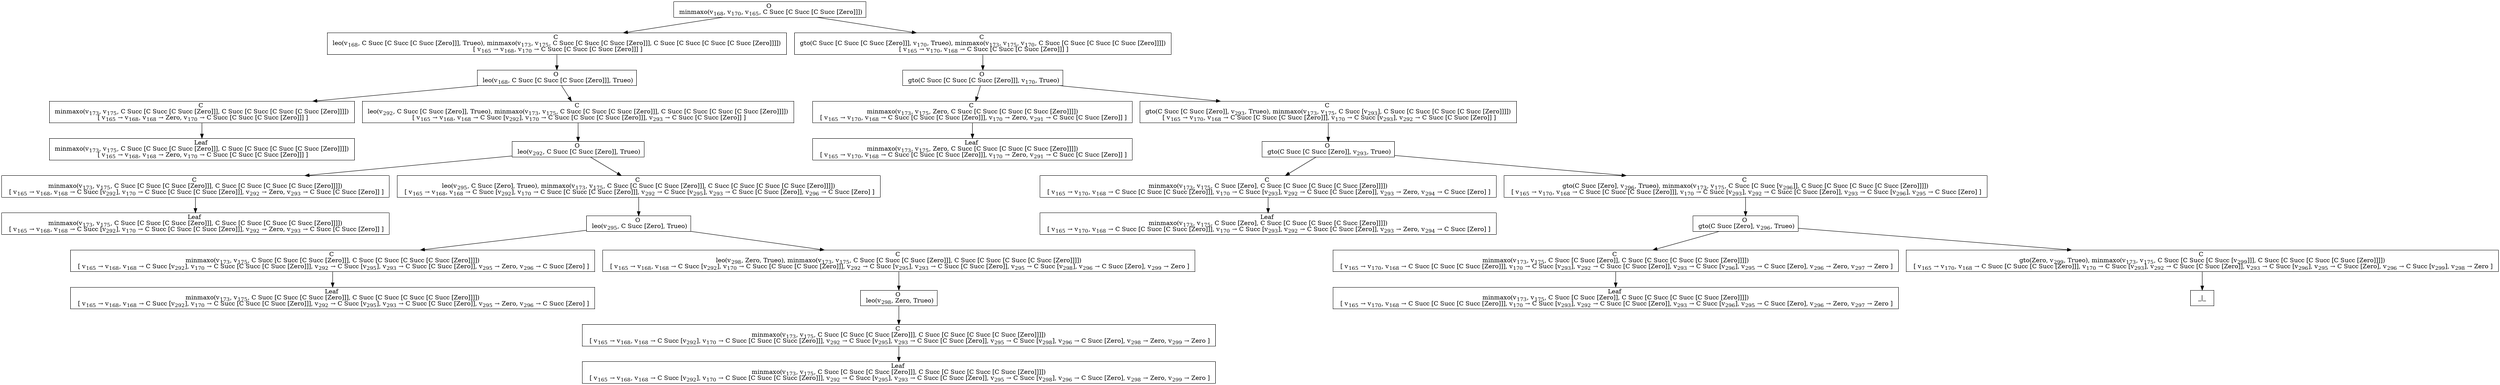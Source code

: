 digraph {
    graph [rankdir=TB
          ,bgcolor=transparent];
    node [shape=box
         ,fillcolor=white
         ,style=filled];
    0 [label=<O <BR/> minmaxo(v<SUB>168</SUB>, v<SUB>170</SUB>, v<SUB>165</SUB>, C Succ [C Succ [C Succ [Zero]]])>];
    1 [label=<C <BR/> leo(v<SUB>168</SUB>, C Succ [C Succ [C Succ [Zero]]], Trueo), minmaxo(v<SUB>173</SUB>, v<SUB>175</SUB>, C Succ [C Succ [C Succ [Zero]]], C Succ [C Succ [C Succ [C Succ [Zero]]]]) <BR/>  [ v<SUB>165</SUB> &rarr; v<SUB>168</SUB>, v<SUB>170</SUB> &rarr; C Succ [C Succ [C Succ [Zero]]] ] >];
    2 [label=<C <BR/> gto(C Succ [C Succ [C Succ [Zero]]], v<SUB>170</SUB>, Trueo), minmaxo(v<SUB>173</SUB>, v<SUB>175</SUB>, v<SUB>170</SUB>, C Succ [C Succ [C Succ [C Succ [Zero]]]]) <BR/>  [ v<SUB>165</SUB> &rarr; v<SUB>170</SUB>, v<SUB>168</SUB> &rarr; C Succ [C Succ [C Succ [Zero]]] ] >];
    3 [label=<O <BR/> leo(v<SUB>168</SUB>, C Succ [C Succ [C Succ [Zero]]], Trueo)>];
    4 [label=<C <BR/> minmaxo(v<SUB>173</SUB>, v<SUB>175</SUB>, C Succ [C Succ [C Succ [Zero]]], C Succ [C Succ [C Succ [C Succ [Zero]]]]) <BR/>  [ v<SUB>165</SUB> &rarr; v<SUB>168</SUB>, v<SUB>168</SUB> &rarr; Zero, v<SUB>170</SUB> &rarr; C Succ [C Succ [C Succ [Zero]]] ] >];
    5 [label=<C <BR/> leo(v<SUB>292</SUB>, C Succ [C Succ [Zero]], Trueo), minmaxo(v<SUB>173</SUB>, v<SUB>175</SUB>, C Succ [C Succ [C Succ [Zero]]], C Succ [C Succ [C Succ [C Succ [Zero]]]]) <BR/>  [ v<SUB>165</SUB> &rarr; v<SUB>168</SUB>, v<SUB>168</SUB> &rarr; C Succ [v<SUB>292</SUB>], v<SUB>170</SUB> &rarr; C Succ [C Succ [C Succ [Zero]]], v<SUB>293</SUB> &rarr; C Succ [C Succ [Zero]] ] >];
    6 [label=<Leaf <BR/> minmaxo(v<SUB>173</SUB>, v<SUB>175</SUB>, C Succ [C Succ [C Succ [Zero]]], C Succ [C Succ [C Succ [C Succ [Zero]]]]) <BR/>  [ v<SUB>165</SUB> &rarr; v<SUB>168</SUB>, v<SUB>168</SUB> &rarr; Zero, v<SUB>170</SUB> &rarr; C Succ [C Succ [C Succ [Zero]]] ] >];
    7 [label=<O <BR/> leo(v<SUB>292</SUB>, C Succ [C Succ [Zero]], Trueo)>];
    8 [label=<C <BR/> minmaxo(v<SUB>173</SUB>, v<SUB>175</SUB>, C Succ [C Succ [C Succ [Zero]]], C Succ [C Succ [C Succ [C Succ [Zero]]]]) <BR/>  [ v<SUB>165</SUB> &rarr; v<SUB>168</SUB>, v<SUB>168</SUB> &rarr; C Succ [v<SUB>292</SUB>], v<SUB>170</SUB> &rarr; C Succ [C Succ [C Succ [Zero]]], v<SUB>292</SUB> &rarr; Zero, v<SUB>293</SUB> &rarr; C Succ [C Succ [Zero]] ] >];
    9 [label=<C <BR/> leo(v<SUB>295</SUB>, C Succ [Zero], Trueo), minmaxo(v<SUB>173</SUB>, v<SUB>175</SUB>, C Succ [C Succ [C Succ [Zero]]], C Succ [C Succ [C Succ [C Succ [Zero]]]]) <BR/>  [ v<SUB>165</SUB> &rarr; v<SUB>168</SUB>, v<SUB>168</SUB> &rarr; C Succ [v<SUB>292</SUB>], v<SUB>170</SUB> &rarr; C Succ [C Succ [C Succ [Zero]]], v<SUB>292</SUB> &rarr; C Succ [v<SUB>295</SUB>], v<SUB>293</SUB> &rarr; C Succ [C Succ [Zero]], v<SUB>296</SUB> &rarr; C Succ [Zero] ] >];
    10 [label=<Leaf <BR/> minmaxo(v<SUB>173</SUB>, v<SUB>175</SUB>, C Succ [C Succ [C Succ [Zero]]], C Succ [C Succ [C Succ [C Succ [Zero]]]]) <BR/>  [ v<SUB>165</SUB> &rarr; v<SUB>168</SUB>, v<SUB>168</SUB> &rarr; C Succ [v<SUB>292</SUB>], v<SUB>170</SUB> &rarr; C Succ [C Succ [C Succ [Zero]]], v<SUB>292</SUB> &rarr; Zero, v<SUB>293</SUB> &rarr; C Succ [C Succ [Zero]] ] >];
    11 [label=<O <BR/> leo(v<SUB>295</SUB>, C Succ [Zero], Trueo)>];
    12 [label=<C <BR/> minmaxo(v<SUB>173</SUB>, v<SUB>175</SUB>, C Succ [C Succ [C Succ [Zero]]], C Succ [C Succ [C Succ [C Succ [Zero]]]]) <BR/>  [ v<SUB>165</SUB> &rarr; v<SUB>168</SUB>, v<SUB>168</SUB> &rarr; C Succ [v<SUB>292</SUB>], v<SUB>170</SUB> &rarr; C Succ [C Succ [C Succ [Zero]]], v<SUB>292</SUB> &rarr; C Succ [v<SUB>295</SUB>], v<SUB>293</SUB> &rarr; C Succ [C Succ [Zero]], v<SUB>295</SUB> &rarr; Zero, v<SUB>296</SUB> &rarr; C Succ [Zero] ] >];
    13 [label=<C <BR/> leo(v<SUB>298</SUB>, Zero, Trueo), minmaxo(v<SUB>173</SUB>, v<SUB>175</SUB>, C Succ [C Succ [C Succ [Zero]]], C Succ [C Succ [C Succ [C Succ [Zero]]]]) <BR/>  [ v<SUB>165</SUB> &rarr; v<SUB>168</SUB>, v<SUB>168</SUB> &rarr; C Succ [v<SUB>292</SUB>], v<SUB>170</SUB> &rarr; C Succ [C Succ [C Succ [Zero]]], v<SUB>292</SUB> &rarr; C Succ [v<SUB>295</SUB>], v<SUB>293</SUB> &rarr; C Succ [C Succ [Zero]], v<SUB>295</SUB> &rarr; C Succ [v<SUB>298</SUB>], v<SUB>296</SUB> &rarr; C Succ [Zero], v<SUB>299</SUB> &rarr; Zero ] >];
    14 [label=<Leaf <BR/> minmaxo(v<SUB>173</SUB>, v<SUB>175</SUB>, C Succ [C Succ [C Succ [Zero]]], C Succ [C Succ [C Succ [C Succ [Zero]]]]) <BR/>  [ v<SUB>165</SUB> &rarr; v<SUB>168</SUB>, v<SUB>168</SUB> &rarr; C Succ [v<SUB>292</SUB>], v<SUB>170</SUB> &rarr; C Succ [C Succ [C Succ [Zero]]], v<SUB>292</SUB> &rarr; C Succ [v<SUB>295</SUB>], v<SUB>293</SUB> &rarr; C Succ [C Succ [Zero]], v<SUB>295</SUB> &rarr; Zero, v<SUB>296</SUB> &rarr; C Succ [Zero] ] >];
    15 [label=<O <BR/> leo(v<SUB>298</SUB>, Zero, Trueo)>];
    16 [label=<C <BR/> minmaxo(v<SUB>173</SUB>, v<SUB>175</SUB>, C Succ [C Succ [C Succ [Zero]]], C Succ [C Succ [C Succ [C Succ [Zero]]]]) <BR/>  [ v<SUB>165</SUB> &rarr; v<SUB>168</SUB>, v<SUB>168</SUB> &rarr; C Succ [v<SUB>292</SUB>], v<SUB>170</SUB> &rarr; C Succ [C Succ [C Succ [Zero]]], v<SUB>292</SUB> &rarr; C Succ [v<SUB>295</SUB>], v<SUB>293</SUB> &rarr; C Succ [C Succ [Zero]], v<SUB>295</SUB> &rarr; C Succ [v<SUB>298</SUB>], v<SUB>296</SUB> &rarr; C Succ [Zero], v<SUB>298</SUB> &rarr; Zero, v<SUB>299</SUB> &rarr; Zero ] >];
    17 [label=<Leaf <BR/> minmaxo(v<SUB>173</SUB>, v<SUB>175</SUB>, C Succ [C Succ [C Succ [Zero]]], C Succ [C Succ [C Succ [C Succ [Zero]]]]) <BR/>  [ v<SUB>165</SUB> &rarr; v<SUB>168</SUB>, v<SUB>168</SUB> &rarr; C Succ [v<SUB>292</SUB>], v<SUB>170</SUB> &rarr; C Succ [C Succ [C Succ [Zero]]], v<SUB>292</SUB> &rarr; C Succ [v<SUB>295</SUB>], v<SUB>293</SUB> &rarr; C Succ [C Succ [Zero]], v<SUB>295</SUB> &rarr; C Succ [v<SUB>298</SUB>], v<SUB>296</SUB> &rarr; C Succ [Zero], v<SUB>298</SUB> &rarr; Zero, v<SUB>299</SUB> &rarr; Zero ] >];
    18 [label=<O <BR/> gto(C Succ [C Succ [C Succ [Zero]]], v<SUB>170</SUB>, Trueo)>];
    19 [label=<C <BR/> minmaxo(v<SUB>173</SUB>, v<SUB>175</SUB>, Zero, C Succ [C Succ [C Succ [C Succ [Zero]]]]) <BR/>  [ v<SUB>165</SUB> &rarr; v<SUB>170</SUB>, v<SUB>168</SUB> &rarr; C Succ [C Succ [C Succ [Zero]]], v<SUB>170</SUB> &rarr; Zero, v<SUB>291</SUB> &rarr; C Succ [C Succ [Zero]] ] >];
    20 [label=<C <BR/> gto(C Succ [C Succ [Zero]], v<SUB>293</SUB>, Trueo), minmaxo(v<SUB>173</SUB>, v<SUB>175</SUB>, C Succ [v<SUB>293</SUB>], C Succ [C Succ [C Succ [C Succ [Zero]]]]) <BR/>  [ v<SUB>165</SUB> &rarr; v<SUB>170</SUB>, v<SUB>168</SUB> &rarr; C Succ [C Succ [C Succ [Zero]]], v<SUB>170</SUB> &rarr; C Succ [v<SUB>293</SUB>], v<SUB>292</SUB> &rarr; C Succ [C Succ [Zero]] ] >];
    21 [label=<Leaf <BR/> minmaxo(v<SUB>173</SUB>, v<SUB>175</SUB>, Zero, C Succ [C Succ [C Succ [C Succ [Zero]]]]) <BR/>  [ v<SUB>165</SUB> &rarr; v<SUB>170</SUB>, v<SUB>168</SUB> &rarr; C Succ [C Succ [C Succ [Zero]]], v<SUB>170</SUB> &rarr; Zero, v<SUB>291</SUB> &rarr; C Succ [C Succ [Zero]] ] >];
    22 [label=<O <BR/> gto(C Succ [C Succ [Zero]], v<SUB>293</SUB>, Trueo)>];
    23 [label=<C <BR/> minmaxo(v<SUB>173</SUB>, v<SUB>175</SUB>, C Succ [Zero], C Succ [C Succ [C Succ [C Succ [Zero]]]]) <BR/>  [ v<SUB>165</SUB> &rarr; v<SUB>170</SUB>, v<SUB>168</SUB> &rarr; C Succ [C Succ [C Succ [Zero]]], v<SUB>170</SUB> &rarr; C Succ [v<SUB>293</SUB>], v<SUB>292</SUB> &rarr; C Succ [C Succ [Zero]], v<SUB>293</SUB> &rarr; Zero, v<SUB>294</SUB> &rarr; C Succ [Zero] ] >];
    24 [label=<C <BR/> gto(C Succ [Zero], v<SUB>296</SUB>, Trueo), minmaxo(v<SUB>173</SUB>, v<SUB>175</SUB>, C Succ [C Succ [v<SUB>296</SUB>]], C Succ [C Succ [C Succ [C Succ [Zero]]]]) <BR/>  [ v<SUB>165</SUB> &rarr; v<SUB>170</SUB>, v<SUB>168</SUB> &rarr; C Succ [C Succ [C Succ [Zero]]], v<SUB>170</SUB> &rarr; C Succ [v<SUB>293</SUB>], v<SUB>292</SUB> &rarr; C Succ [C Succ [Zero]], v<SUB>293</SUB> &rarr; C Succ [v<SUB>296</SUB>], v<SUB>295</SUB> &rarr; C Succ [Zero] ] >];
    25 [label=<Leaf <BR/> minmaxo(v<SUB>173</SUB>, v<SUB>175</SUB>, C Succ [Zero], C Succ [C Succ [C Succ [C Succ [Zero]]]]) <BR/>  [ v<SUB>165</SUB> &rarr; v<SUB>170</SUB>, v<SUB>168</SUB> &rarr; C Succ [C Succ [C Succ [Zero]]], v<SUB>170</SUB> &rarr; C Succ [v<SUB>293</SUB>], v<SUB>292</SUB> &rarr; C Succ [C Succ [Zero]], v<SUB>293</SUB> &rarr; Zero, v<SUB>294</SUB> &rarr; C Succ [Zero] ] >];
    26 [label=<O <BR/> gto(C Succ [Zero], v<SUB>296</SUB>, Trueo)>];
    27 [label=<C <BR/> minmaxo(v<SUB>173</SUB>, v<SUB>175</SUB>, C Succ [C Succ [Zero]], C Succ [C Succ [C Succ [C Succ [Zero]]]]) <BR/>  [ v<SUB>165</SUB> &rarr; v<SUB>170</SUB>, v<SUB>168</SUB> &rarr; C Succ [C Succ [C Succ [Zero]]], v<SUB>170</SUB> &rarr; C Succ [v<SUB>293</SUB>], v<SUB>292</SUB> &rarr; C Succ [C Succ [Zero]], v<SUB>293</SUB> &rarr; C Succ [v<SUB>296</SUB>], v<SUB>295</SUB> &rarr; C Succ [Zero], v<SUB>296</SUB> &rarr; Zero, v<SUB>297</SUB> &rarr; Zero ] >];
    28 [label=<C <BR/> gto(Zero, v<SUB>299</SUB>, Trueo), minmaxo(v<SUB>173</SUB>, v<SUB>175</SUB>, C Succ [C Succ [C Succ [v<SUB>299</SUB>]]], C Succ [C Succ [C Succ [C Succ [Zero]]]]) <BR/>  [ v<SUB>165</SUB> &rarr; v<SUB>170</SUB>, v<SUB>168</SUB> &rarr; C Succ [C Succ [C Succ [Zero]]], v<SUB>170</SUB> &rarr; C Succ [v<SUB>293</SUB>], v<SUB>292</SUB> &rarr; C Succ [C Succ [Zero]], v<SUB>293</SUB> &rarr; C Succ [v<SUB>296</SUB>], v<SUB>295</SUB> &rarr; C Succ [Zero], v<SUB>296</SUB> &rarr; C Succ [v<SUB>299</SUB>], v<SUB>298</SUB> &rarr; Zero ] >];
    29 [label=<Leaf <BR/> minmaxo(v<SUB>173</SUB>, v<SUB>175</SUB>, C Succ [C Succ [Zero]], C Succ [C Succ [C Succ [C Succ [Zero]]]]) <BR/>  [ v<SUB>165</SUB> &rarr; v<SUB>170</SUB>, v<SUB>168</SUB> &rarr; C Succ [C Succ [C Succ [Zero]]], v<SUB>170</SUB> &rarr; C Succ [v<SUB>293</SUB>], v<SUB>292</SUB> &rarr; C Succ [C Succ [Zero]], v<SUB>293</SUB> &rarr; C Succ [v<SUB>296</SUB>], v<SUB>295</SUB> &rarr; C Succ [Zero], v<SUB>296</SUB> &rarr; Zero, v<SUB>297</SUB> &rarr; Zero ] >];
    30 [label=<_|_>];
    0 -> 1 [label=""];
    0 -> 2 [label=""];
    1 -> 3 [label=""];
    2 -> 18 [label=""];
    3 -> 4 [label=""];
    3 -> 5 [label=""];
    4 -> 6 [label=""];
    5 -> 7 [label=""];
    7 -> 8 [label=""];
    7 -> 9 [label=""];
    8 -> 10 [label=""];
    9 -> 11 [label=""];
    11 -> 12 [label=""];
    11 -> 13 [label=""];
    12 -> 14 [label=""];
    13 -> 15 [label=""];
    15 -> 16 [label=""];
    16 -> 17 [label=""];
    18 -> 19 [label=""];
    18 -> 20 [label=""];
    19 -> 21 [label=""];
    20 -> 22 [label=""];
    22 -> 23 [label=""];
    22 -> 24 [label=""];
    23 -> 25 [label=""];
    24 -> 26 [label=""];
    26 -> 27 [label=""];
    26 -> 28 [label=""];
    27 -> 29 [label=""];
    28 -> 30 [label=""];
}